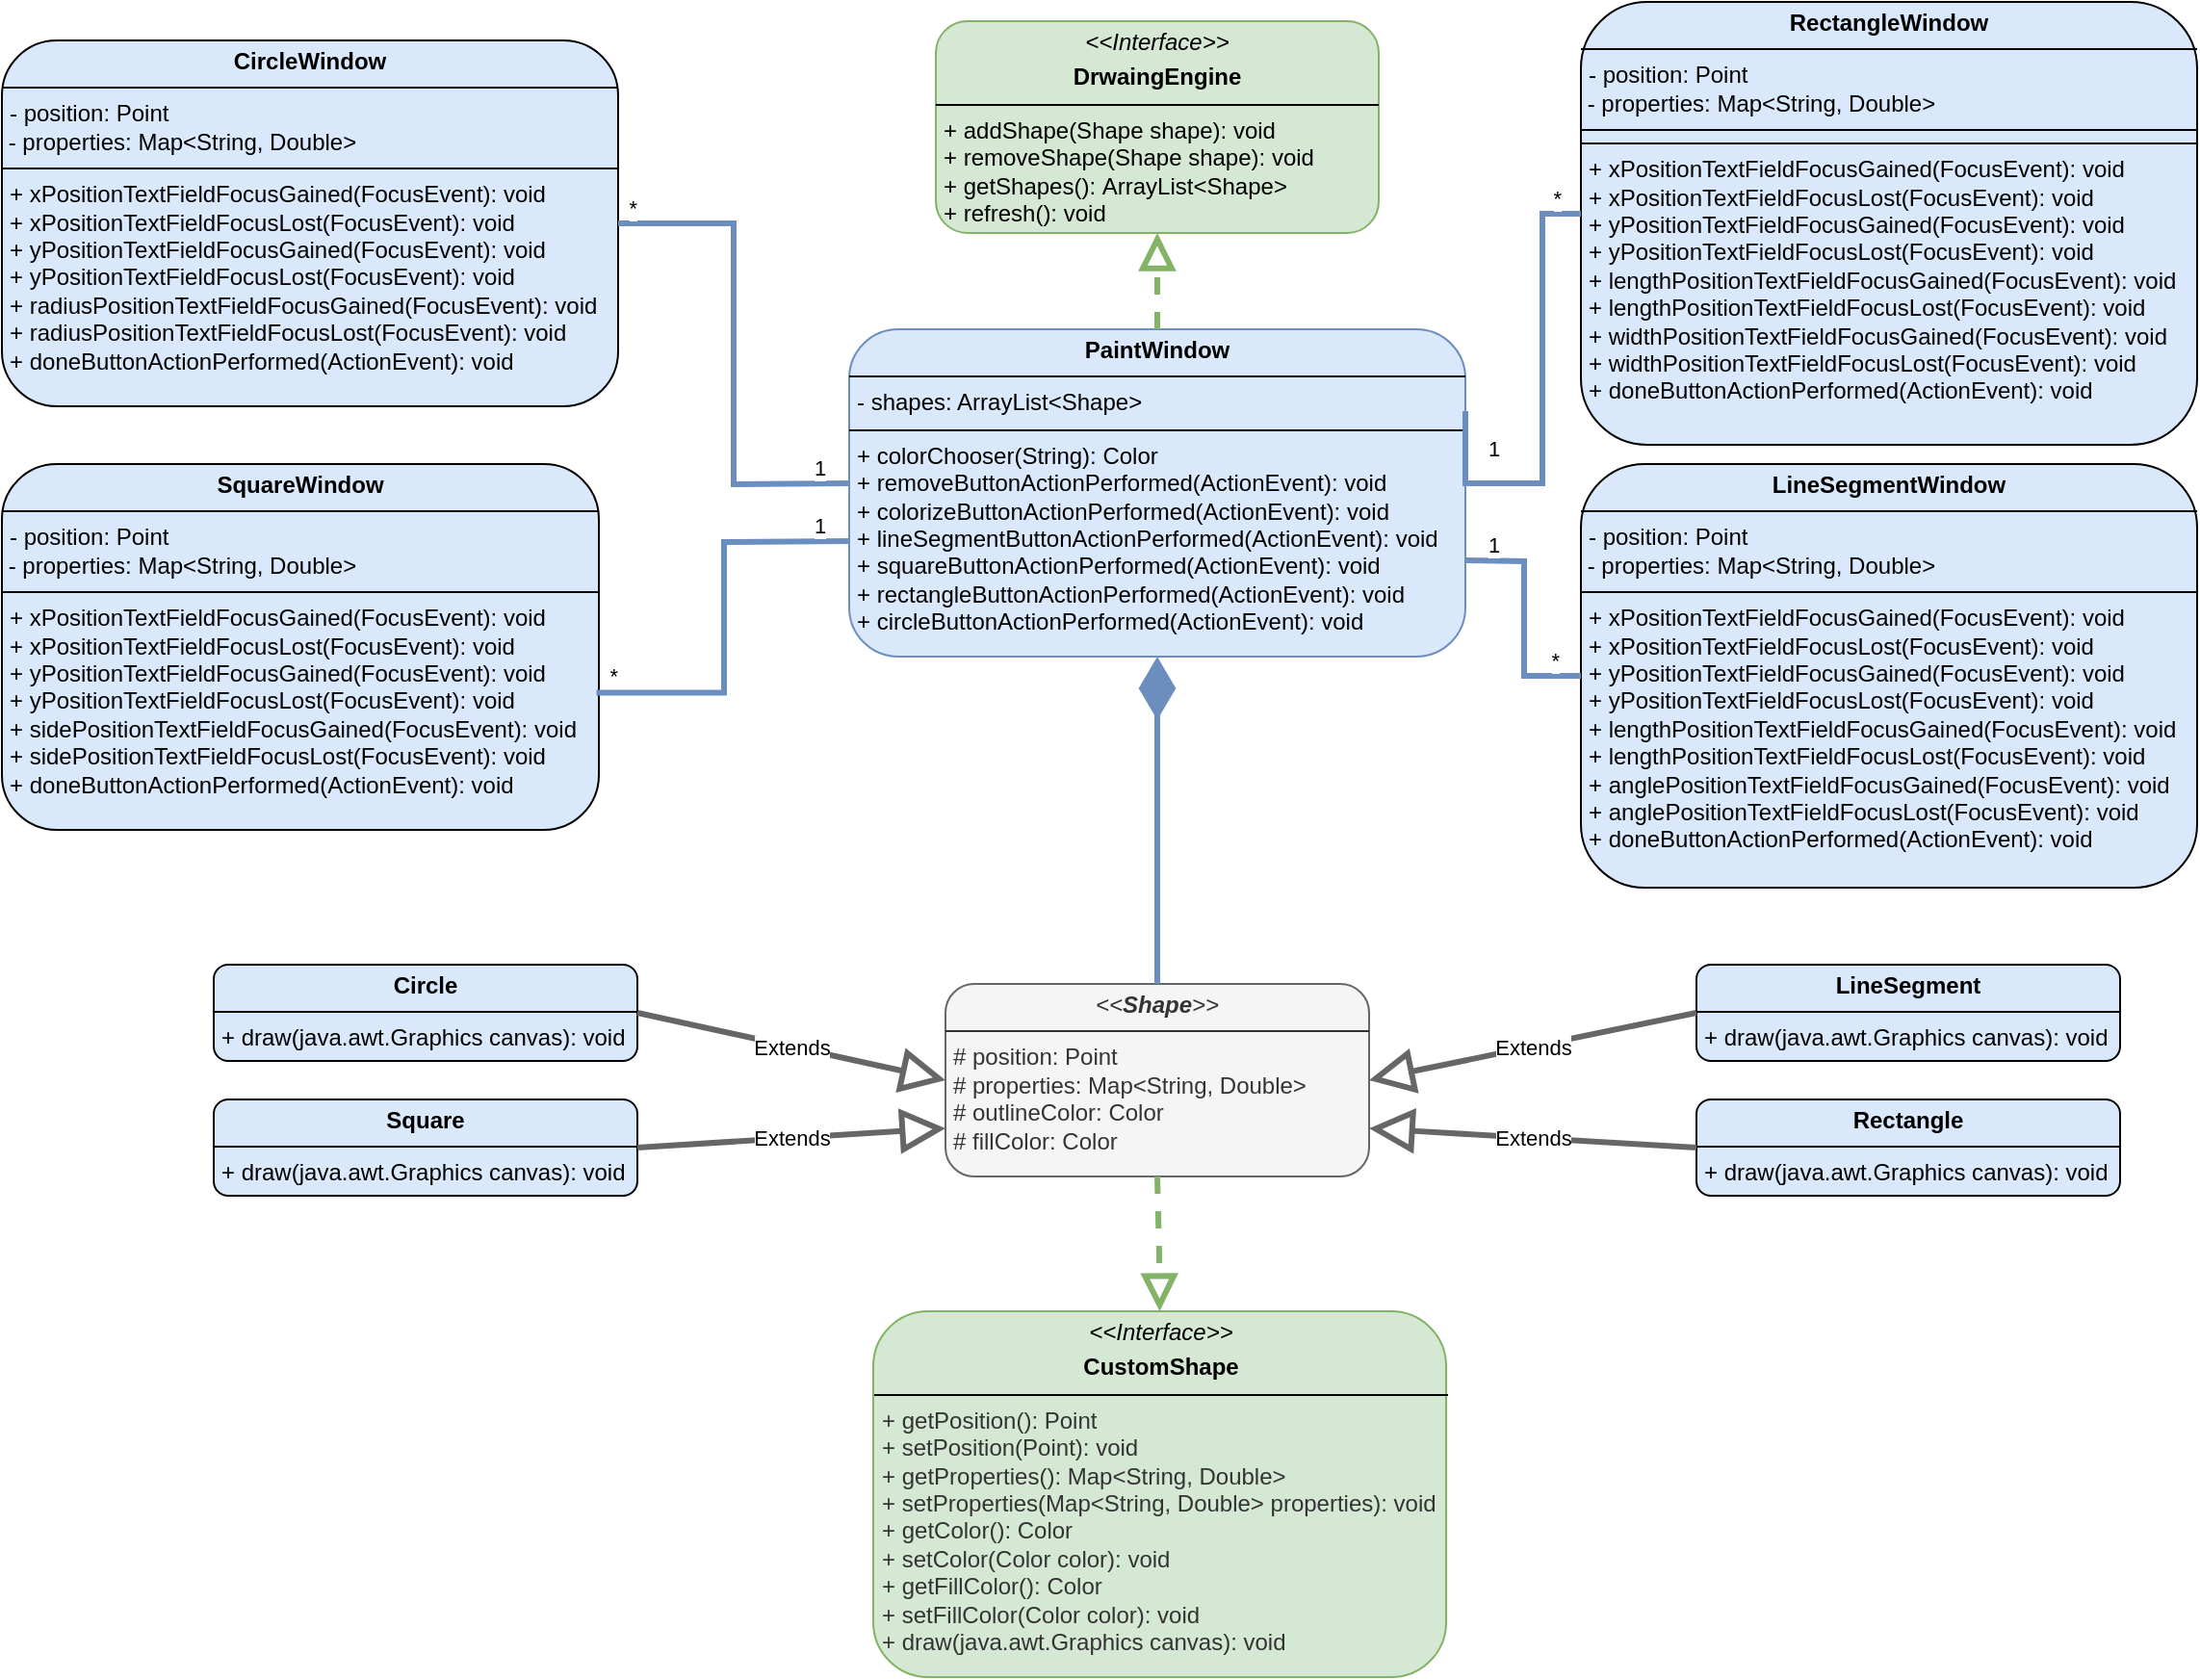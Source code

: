 <mxfile version="24.8.4">
  <diagram name="Page-1" id="9iZ3SXlNNRDpOcdkEF7I">
    <mxGraphModel dx="2107" dy="3969" grid="1" gridSize="10" guides="1" tooltips="1" connect="1" arrows="1" fold="1" page="1" pageScale="1" pageWidth="850" pageHeight="1100" math="0" shadow="0">
      <root>
        <mxCell id="0" />
        <mxCell id="1" parent="0" />
        <mxCell id="r4TtCCO1qMHGQnfLf3UD-1" value="&lt;p style=&quot;margin:0px;margin-top:4px;text-align:center;&quot;&gt;&lt;b&gt;LineSegment&lt;/b&gt;&lt;/p&gt;&lt;hr size=&quot;1&quot; style=&quot;border-style:solid;&quot;&gt;&lt;p style=&quot;margin:0px;margin-left:4px;&quot;&gt;&lt;/p&gt;&lt;p style=&quot;margin:0px;margin-left:4px;&quot;&gt;+ draw(java.awt.Graphics c&lt;span style=&quot;background-color: initial;&quot;&gt;anvas): void&lt;/span&gt;&lt;/p&gt;" style="verticalAlign=top;align=left;overflow=fill;html=1;whiteSpace=wrap;rounded=1;fillColor=#dae8fc;strokeColor=default;gradientColor=none;" parent="1" vertex="1">
          <mxGeometry x="720" y="-1830" width="220" height="50" as="geometry" />
        </mxCell>
        <mxCell id="r4TtCCO1qMHGQnfLf3UD-3" value="&lt;p style=&quot;margin:0px;margin-top:4px;text-align:center;&quot;&gt;&lt;i&gt;&amp;lt;&amp;lt;Interface&lt;/i&gt;&lt;i&gt;&amp;gt;&amp;gt;&lt;/i&gt;&lt;/p&gt;&lt;p style=&quot;margin:0px;margin-top:4px;text-align:center;&quot;&gt;&lt;b&gt;DrwaingEngine&lt;/b&gt;&lt;i&gt;&lt;/i&gt;&lt;/p&gt;&lt;hr size=&quot;1&quot; style=&quot;border-style:solid;&quot;&gt;&lt;p style=&quot;margin:0px;margin-left:4px;&quot;&gt;+ addShape(Shape shape): void&lt;br&gt;+ removeShape(Shape shape): void&lt;/p&gt;&lt;p style=&quot;margin:0px;margin-left:4px;&quot;&gt;+ getShapes():&amp;nbsp;&lt;span style=&quot;background-color: initial;&quot;&gt;ArrayList&amp;lt;Shape&amp;gt;&lt;/span&gt;&lt;/p&gt;&lt;p style=&quot;margin:0px;margin-left:4px;&quot;&gt;+ refresh(&lt;span style=&quot;background-color: initial;&quot;&gt;): void&lt;/span&gt;&lt;/p&gt;" style="verticalAlign=top;align=left;overflow=fill;html=1;whiteSpace=wrap;rounded=1;glass=0;shadow=0;fillColor=#d5e8d4;strokeColor=#82b366;fillStyle=auto;" parent="1" vertex="1">
          <mxGeometry x="325" y="-2320" width="230" height="110" as="geometry" />
        </mxCell>
        <mxCell id="r4TtCCO1qMHGQnfLf3UD-7" value="&lt;p style=&quot;margin:0px;margin-top:4px;text-align:center;&quot;&gt;&lt;b&gt;Rectangle&lt;/b&gt;&lt;/p&gt;&lt;hr size=&quot;1&quot; style=&quot;border-style:solid;&quot;&gt;&lt;p style=&quot;margin:0px;margin-left:4px;&quot;&gt;+ draw(java.awt.Graphics c&lt;span style=&quot;background-color: initial;&quot;&gt;anvas): void&lt;/span&gt;&lt;/p&gt;&lt;p style=&quot;margin:0px;margin-left:4px;&quot;&gt;&lt;br&gt;&lt;/p&gt;" style="verticalAlign=top;align=left;overflow=fill;html=1;whiteSpace=wrap;rounded=1;fillColor=#dae8fc;strokeColor=default;gradientColor=none;" parent="1" vertex="1">
          <mxGeometry x="720" y="-1760" width="220" height="50" as="geometry" />
        </mxCell>
        <mxCell id="r4TtCCO1qMHGQnfLf3UD-8" value="&lt;p style=&quot;margin:0px;margin-top:4px;text-align:center;&quot;&gt;&lt;b&gt;Square&lt;/b&gt;&lt;/p&gt;&lt;hr size=&quot;1&quot; style=&quot;border-style:solid;&quot;&gt;&lt;p style=&quot;margin:0px;margin-left:4px;&quot;&gt;&lt;/p&gt;&lt;p style=&quot;margin:0px;margin-left:4px;&quot;&gt;+ draw(java.awt.Graphics c&lt;span style=&quot;background-color: initial;&quot;&gt;anvas): void&lt;/span&gt;&lt;/p&gt;" style="verticalAlign=top;align=left;overflow=fill;html=1;whiteSpace=wrap;rounded=1;fillColor=#dae8fc;strokeColor=default;gradientColor=none;" parent="1" vertex="1">
          <mxGeometry x="-50" y="-1760" width="220" height="50" as="geometry" />
        </mxCell>
        <mxCell id="r4TtCCO1qMHGQnfLf3UD-9" value="&lt;p style=&quot;margin:0px;margin-top:4px;text-align:center;&quot;&gt;&lt;b&gt;Circle&lt;/b&gt;&lt;/p&gt;&lt;hr size=&quot;1&quot; style=&quot;border-style:solid;&quot;&gt;&lt;p style=&quot;margin:0px;margin-left:4px;&quot;&gt;+ draw(java.awt.Graphics c&lt;span style=&quot;background-color: initial;&quot;&gt;anvas): void&lt;/span&gt;&lt;/p&gt;" style="verticalAlign=top;align=left;overflow=fill;html=1;whiteSpace=wrap;rounded=1;fillColor=#dae8fc;strokeColor=default;gradientColor=none;" parent="1" vertex="1">
          <mxGeometry x="-50" y="-1830" width="220" height="50" as="geometry" />
        </mxCell>
        <mxCell id="r4TtCCO1qMHGQnfLf3UD-10" value="&lt;p style=&quot;margin:0px;margin-top:4px;text-align:center;&quot;&gt;&lt;i&gt;&amp;lt;&amp;lt;&lt;/i&gt;&lt;i&gt;&lt;b&gt;Shape&lt;/b&gt;&lt;/i&gt;&lt;i&gt;&amp;gt;&amp;gt;&lt;/i&gt;&lt;br&gt;&lt;/p&gt;&lt;hr size=&quot;1&quot; style=&quot;border-style:solid;&quot;&gt;&lt;p style=&quot;margin: 0px 0px 0px 4px;&quot;&gt;# position: Point&lt;br&gt;# properties: Map&amp;lt;String, Double&amp;gt;&lt;/p&gt;&lt;p style=&quot;margin: 0px 0px 0px 4px;&quot;&gt;# outlineColor: Color&lt;/p&gt;&lt;p style=&quot;margin: 0px 0px 0px 4px;&quot;&gt;# fillColor: Color&lt;/p&gt;" style="verticalAlign=top;align=left;overflow=fill;html=1;whiteSpace=wrap;rounded=1;fillColor=#f5f5f5;strokeColor=#666666;fontColor=#333333;" parent="1" vertex="1">
          <mxGeometry x="330" y="-1820" width="220" height="100" as="geometry" />
        </mxCell>
        <mxCell id="r4TtCCO1qMHGQnfLf3UD-20" value="Extends" style="endArrow=block;endSize=16;endFill=0;html=1;rounded=0;exitX=1;exitY=0.5;exitDx=0;exitDy=0;entryX=0;entryY=0.5;entryDx=0;entryDy=0;fillColor=#f5f5f5;strokeColor=#666666;curved=0;strokeWidth=3;" parent="1" source="r4TtCCO1qMHGQnfLf3UD-9" target="r4TtCCO1qMHGQnfLf3UD-10" edge="1">
          <mxGeometry width="160" relative="1" as="geometry">
            <mxPoint x="140" y="-1551" as="sourcePoint" />
            <mxPoint x="300" y="-1551" as="targetPoint" />
          </mxGeometry>
        </mxCell>
        <mxCell id="r4TtCCO1qMHGQnfLf3UD-21" value="Extends" style="endArrow=block;endSize=16;endFill=0;html=1;rounded=0;exitX=0;exitY=0.5;exitDx=0;exitDy=0;entryX=1;entryY=0.5;entryDx=0;entryDy=0;fillColor=#f5f5f5;strokeColor=#666666;curved=0;strokeWidth=3;" parent="1" source="r4TtCCO1qMHGQnfLf3UD-1" target="r4TtCCO1qMHGQnfLf3UD-10" edge="1">
          <mxGeometry width="160" relative="1" as="geometry">
            <mxPoint x="600" y="-1540" as="sourcePoint" />
            <mxPoint x="760" y="-1540" as="targetPoint" />
          </mxGeometry>
        </mxCell>
        <mxCell id="r4TtCCO1qMHGQnfLf3UD-22" value="Extends" style="endArrow=block;endSize=16;endFill=0;html=1;rounded=0;exitX=0;exitY=0.5;exitDx=0;exitDy=0;entryX=1;entryY=0.75;entryDx=0;entryDy=0;fillColor=#f5f5f5;strokeColor=#666666;curved=0;strokeWidth=3;" parent="1" source="r4TtCCO1qMHGQnfLf3UD-7" target="r4TtCCO1qMHGQnfLf3UD-10" edge="1">
          <mxGeometry width="160" relative="1" as="geometry">
            <mxPoint x="470" y="-1530" as="sourcePoint" />
            <mxPoint x="630" y="-1530" as="targetPoint" />
          </mxGeometry>
        </mxCell>
        <mxCell id="r4TtCCO1qMHGQnfLf3UD-23" value="Extends" style="endArrow=block;endSize=16;endFill=0;html=1;rounded=0;exitX=1;exitY=0.5;exitDx=0;exitDy=0;entryX=0;entryY=0.75;entryDx=0;entryDy=0;fillColor=#f5f5f5;strokeColor=#666666;curved=0;strokeWidth=3;" parent="1" source="r4TtCCO1qMHGQnfLf3UD-8" target="r4TtCCO1qMHGQnfLf3UD-10" edge="1">
          <mxGeometry width="160" relative="1" as="geometry">
            <mxPoint x="310" y="-1540" as="sourcePoint" />
            <mxPoint x="470" y="-1540" as="targetPoint" />
          </mxGeometry>
        </mxCell>
        <mxCell id="r4TtCCO1qMHGQnfLf3UD-29" value="" style="endArrow=diamondThin;endFill=1;endSize=24;html=1;rounded=0;exitX=0.5;exitY=0;exitDx=0;exitDy=0;fillColor=#dae8fc;strokeColor=#6c8ebf;strokeWidth=3;" parent="1" source="r4TtCCO1qMHGQnfLf3UD-10" edge="1">
          <mxGeometry width="160" relative="1" as="geometry">
            <mxPoint x="250" y="-1960" as="sourcePoint" />
            <mxPoint x="440" y="-1990" as="targetPoint" />
          </mxGeometry>
        </mxCell>
        <mxCell id="r4TtCCO1qMHGQnfLf3UD-34" value="&lt;p style=&quot;margin:0px;margin-top:4px;text-align:center;&quot;&gt;&lt;b&gt;CircleWindow&lt;/b&gt;&lt;/p&gt;&lt;hr size=&quot;1&quot; style=&quot;border-style:solid;&quot;&gt;&lt;p style=&quot;margin:0px;margin-left:4px;&quot;&gt;- position: Point&lt;/p&gt;&lt;div&gt;&lt;span style=&quot;background-color: initial;&quot;&gt;&amp;nbsp;- properties: Map&amp;lt;String, Double&amp;gt;&lt;/span&gt;&lt;/div&gt;&lt;hr size=&quot;1&quot; style=&quot;border-style:solid;&quot;&gt;&lt;p style=&quot;margin:0px;margin-left:4px;&quot;&gt;+ xPositionTextFieldFocusGained(&lt;span style=&quot;background-color: initial;&quot;&gt;FocusEvent&lt;/span&gt;&lt;span style=&quot;background-color: initial;&quot;&gt;): void&lt;/span&gt;&lt;/p&gt;&lt;p style=&quot;margin:0px;margin-left:4px;&quot;&gt;+ xPositionTextFieldFocusLost(&lt;span style=&quot;background-color: initial;&quot;&gt;FocusEvent&lt;/span&gt;&lt;span style=&quot;background-color: initial;&quot;&gt;): void&lt;/span&gt;&lt;span style=&quot;background-color: initial;&quot;&gt;&lt;/span&gt;&lt;/p&gt;&lt;p style=&quot;margin:0px;margin-left:4px;&quot;&gt;+ yPositionTextFieldFocusGained(&lt;span style=&quot;background-color: initial;&quot;&gt;FocusEvent&lt;/span&gt;&lt;span style=&quot;background-color: initial;&quot;&gt;): void&lt;/span&gt;&lt;span style=&quot;background-color: initial;&quot;&gt;&lt;/span&gt;&lt;/p&gt;&lt;p style=&quot;margin:0px;margin-left:4px;&quot;&gt;+ yPositionTextFieldFocusLost(&lt;span style=&quot;background-color: initial;&quot;&gt;FocusEvent&lt;/span&gt;&lt;span style=&quot;background-color: initial;&quot;&gt;): void&lt;/span&gt;&lt;span style=&quot;background-color: initial;&quot;&gt;&lt;/span&gt;&lt;/p&gt;&lt;p style=&quot;margin:0px;margin-left:4px;&quot;&gt;+ radiusPositionTextFieldFocusGained(&lt;span style=&quot;background-color: initial;&quot;&gt;FocusEvent&lt;/span&gt;&lt;span style=&quot;background-color: initial;&quot;&gt;): void&lt;/span&gt;&lt;span style=&quot;background-color: initial;&quot;&gt;&lt;/span&gt;&lt;/p&gt;&lt;p style=&quot;margin:0px;margin-left:4px;&quot;&gt;+ radiusPositionTextFieldFocusLost(&lt;span style=&quot;background-color: initial;&quot;&gt;FocusEvent&lt;/span&gt;&lt;span style=&quot;background-color: initial;&quot;&gt;): void&lt;/span&gt;&lt;span style=&quot;background-color: initial;&quot;&gt;&lt;/span&gt;&lt;/p&gt;&lt;p style=&quot;margin:0px;margin-left:4px;&quot;&gt;+ doneButtonActionPerformed(ActionEvent): void&lt;span style=&quot;background-color: initial;&quot;&gt;&lt;/span&gt;&lt;/p&gt;" style="verticalAlign=top;align=left;overflow=fill;html=1;whiteSpace=wrap;rounded=1;fillColor=#dae8fc;strokeColor=default;" parent="1" vertex="1">
          <mxGeometry x="-160" y="-2310" width="320" height="190" as="geometry" />
        </mxCell>
        <mxCell id="r4TtCCO1qMHGQnfLf3UD-35" value="&lt;p style=&quot;margin:0px;margin-top:4px;text-align:center;&quot;&gt;&lt;b&gt;SquareWindow&lt;/b&gt;&lt;/p&gt;&lt;hr size=&quot;1&quot; style=&quot;border-style:solid;&quot;&gt;&lt;p style=&quot;margin: 0px 0px 0px 4px;&quot;&gt;- position: Point&lt;/p&gt;&lt;div&gt;&lt;span style=&quot;background-color: initial;&quot;&gt;&amp;nbsp;- properties: Map&amp;lt;String, Double&amp;gt;&lt;/span&gt;&lt;/div&gt;&lt;hr style=&quot;border-style: solid;&quot; size=&quot;1&quot;&gt;&lt;p style=&quot;margin: 0px 0px 0px 4px;&quot;&gt;+ xPositionTextFieldFocusGained(&lt;span style=&quot;background-color: initial;&quot;&gt;FocusEvent&lt;/span&gt;&lt;span style=&quot;background-color: initial;&quot;&gt;): void&lt;/span&gt;&lt;/p&gt;&lt;p style=&quot;margin: 0px 0px 0px 4px;&quot;&gt;+ xPositionTextFieldFocusLost(&lt;span style=&quot;background-color: initial;&quot;&gt;FocusEvent&lt;/span&gt;&lt;span style=&quot;background-color: initial;&quot;&gt;): void&lt;/span&gt;&lt;span style=&quot;background-color: initial;&quot;&gt;&lt;/span&gt;&lt;/p&gt;&lt;p style=&quot;margin: 0px 0px 0px 4px;&quot;&gt;+ yPositionTextFieldFocusGained(&lt;span style=&quot;background-color: initial;&quot;&gt;FocusEvent&lt;/span&gt;&lt;span style=&quot;background-color: initial;&quot;&gt;): void&lt;/span&gt;&lt;span style=&quot;background-color: initial;&quot;&gt;&lt;/span&gt;&lt;/p&gt;&lt;p style=&quot;margin: 0px 0px 0px 4px;&quot;&gt;+ yPositionTextFieldFocusLost(&lt;span style=&quot;background-color: initial;&quot;&gt;FocusEvent&lt;/span&gt;&lt;span style=&quot;background-color: initial;&quot;&gt;): void&lt;/span&gt;&lt;span style=&quot;background-color: initial;&quot;&gt;&lt;/span&gt;&lt;/p&gt;&lt;p style=&quot;margin: 0px 0px 0px 4px;&quot;&gt;+ sidePositionTextFieldFocusGained(&lt;span style=&quot;background-color: initial;&quot;&gt;FocusEvent&lt;/span&gt;&lt;span style=&quot;background-color: initial;&quot;&gt;): void&lt;/span&gt;&lt;span style=&quot;background-color: initial;&quot;&gt;&lt;/span&gt;&lt;/p&gt;&lt;p style=&quot;margin: 0px 0px 0px 4px;&quot;&gt;+ sidePositionTextFieldFocusLost(&lt;span style=&quot;background-color: initial;&quot;&gt;FocusEvent&lt;/span&gt;&lt;span style=&quot;background-color: initial;&quot;&gt;): void&lt;/span&gt;&lt;/p&gt;&lt;p style=&quot;margin: 0px 0px 0px 4px;&quot;&gt;&lt;span style=&quot;background-color: initial;&quot;&gt;+ doneButtonActionPerformed(ActionEvent): void&lt;/span&gt;&lt;/p&gt;" style="verticalAlign=top;align=left;overflow=fill;html=1;whiteSpace=wrap;rounded=1;fillColor=#dae8fc;strokeColor=default;" parent="1" vertex="1">
          <mxGeometry x="-160" y="-2090" width="310" height="190" as="geometry" />
        </mxCell>
        <mxCell id="r4TtCCO1qMHGQnfLf3UD-37" value="&lt;p style=&quot;margin:0px;margin-top:4px;text-align:center;&quot;&gt;&lt;b&gt;RectangleWindow&lt;/b&gt;&lt;/p&gt;&lt;hr size=&quot;1&quot; style=&quot;border-style:solid;&quot;&gt;&lt;p style=&quot;margin: 0px 0px 0px 4px;&quot;&gt;- position: Point&lt;/p&gt;&lt;div&gt;&lt;span style=&quot;background-color: initial;&quot;&gt;&amp;nbsp;- properties: Map&amp;lt;String, Double&amp;gt;&lt;/span&gt;&lt;/div&gt;&lt;hr size=&quot;1&quot; style=&quot;border-style:solid;&quot;&gt;&lt;hr style=&quot;border-style: solid;&quot; size=&quot;1&quot;&gt;&lt;p style=&quot;margin: 0px 0px 0px 4px;&quot;&gt;+ xPositionTextFieldFocusGained(&lt;span style=&quot;background-color: initial;&quot;&gt;FocusEvent&lt;/span&gt;&lt;span style=&quot;background-color: initial;&quot;&gt;): void&lt;/span&gt;&lt;/p&gt;&lt;p style=&quot;margin: 0px 0px 0px 4px;&quot;&gt;+ xPositionTextFieldFocusLost(&lt;span style=&quot;background-color: initial;&quot;&gt;FocusEvent&lt;/span&gt;&lt;span style=&quot;background-color: initial;&quot;&gt;): void&lt;/span&gt;&lt;span style=&quot;background-color: initial;&quot;&gt;&lt;/span&gt;&lt;/p&gt;&lt;p style=&quot;margin: 0px 0px 0px 4px;&quot;&gt;+ yPositionTextFieldFocusGained(&lt;span style=&quot;background-color: initial;&quot;&gt;FocusEvent&lt;/span&gt;&lt;span style=&quot;background-color: initial;&quot;&gt;): void&lt;/span&gt;&lt;span style=&quot;background-color: initial;&quot;&gt;&lt;/span&gt;&lt;/p&gt;&lt;p style=&quot;margin: 0px 0px 0px 4px;&quot;&gt;+ yPositionTextFieldFocusLost(&lt;span style=&quot;background-color: initial;&quot;&gt;FocusEvent&lt;/span&gt;&lt;span style=&quot;background-color: initial;&quot;&gt;): void&lt;/span&gt;&lt;span style=&quot;background-color: initial;&quot;&gt;&lt;/span&gt;&lt;/p&gt;&lt;p style=&quot;margin: 0px 0px 0px 4px;&quot;&gt;+ lengthPositionTextFieldFocusGained(&lt;span style=&quot;background-color: initial;&quot;&gt;FocusEvent&lt;/span&gt;&lt;span style=&quot;background-color: initial;&quot;&gt;): void&lt;/span&gt;&lt;span style=&quot;background-color: initial;&quot;&gt;&lt;/span&gt;&lt;/p&gt;&lt;p style=&quot;margin: 0px 0px 0px 4px;&quot;&gt;+ lengthPositionTextFieldFocusLost(&lt;span style=&quot;background-color: initial;&quot;&gt;FocusEvent&lt;/span&gt;&lt;span style=&quot;background-color: initial;&quot;&gt;): void&lt;/span&gt;&lt;/p&gt;&lt;p style=&quot;margin: 0px 0px 0px 4px;&quot;&gt;+ widthPositionTextFieldFocusGained(&lt;span style=&quot;background-color: initial;&quot;&gt;FocusEvent&lt;/span&gt;&lt;span style=&quot;background-color: initial;&quot;&gt;): void&lt;/span&gt;&lt;span style=&quot;background-color: initial;&quot;&gt;&lt;/span&gt;&lt;/p&gt;&lt;p style=&quot;margin: 0px 0px 0px 4px;&quot;&gt;+ widthPositionTextFieldFocusLost(&lt;span style=&quot;background-color: initial;&quot;&gt;FocusEvent&lt;/span&gt;&lt;span style=&quot;background-color: initial;&quot;&gt;): void&lt;/span&gt;&lt;/p&gt;&lt;p style=&quot;margin: 0px 0px 0px 4px;&quot;&gt;+ doneButtonActionPerformed(ActionEvent): void&lt;/p&gt;" style="verticalAlign=top;align=left;overflow=fill;html=1;whiteSpace=wrap;rounded=1;fillColor=#dae8fc;strokeColor=default;" parent="1" vertex="1">
          <mxGeometry x="660" y="-2330" width="320" height="230" as="geometry" />
        </mxCell>
        <mxCell id="r4TtCCO1qMHGQnfLf3UD-38" value="&lt;p style=&quot;margin:0px;margin-top:4px;text-align:center;&quot;&gt;&lt;b&gt;LineSegmentWindow&lt;/b&gt;&lt;/p&gt;&lt;hr size=&quot;1&quot; style=&quot;border-style:solid;&quot;&gt;&lt;p style=&quot;margin: 0px 0px 0px 4px;&quot;&gt;- position: Point&lt;/p&gt;&lt;div&gt;&lt;span style=&quot;background-color: initial;&quot;&gt;&amp;nbsp;- properties: Map&amp;lt;String, Double&amp;gt;&lt;/span&gt;&lt;/div&gt;&lt;hr style=&quot;border-style: solid;&quot; size=&quot;1&quot;&gt;&lt;p style=&quot;margin: 0px 0px 0px 4px;&quot;&gt;+ xPositionTextFieldFocusGained(&lt;span style=&quot;background-color: initial;&quot;&gt;FocusEvent&lt;/span&gt;&lt;span style=&quot;background-color: initial;&quot;&gt;): void&lt;/span&gt;&lt;/p&gt;&lt;p style=&quot;margin: 0px 0px 0px 4px;&quot;&gt;+ xPositionTextFieldFocusLost(&lt;span style=&quot;background-color: initial;&quot;&gt;FocusEvent&lt;/span&gt;&lt;span style=&quot;background-color: initial;&quot;&gt;): void&lt;/span&gt;&lt;span style=&quot;background-color: initial;&quot;&gt;&lt;/span&gt;&lt;/p&gt;&lt;p style=&quot;margin: 0px 0px 0px 4px;&quot;&gt;+ yPositionTextFieldFocusGained(&lt;span style=&quot;background-color: initial;&quot;&gt;FocusEvent&lt;/span&gt;&lt;span style=&quot;background-color: initial;&quot;&gt;): void&lt;/span&gt;&lt;span style=&quot;background-color: initial;&quot;&gt;&lt;/span&gt;&lt;/p&gt;&lt;p style=&quot;margin: 0px 0px 0px 4px;&quot;&gt;+ yPositionTextFieldFocusLost(&lt;span style=&quot;background-color: initial;&quot;&gt;FocusEvent&lt;/span&gt;&lt;span style=&quot;background-color: initial;&quot;&gt;): void&lt;/span&gt;&lt;span style=&quot;background-color: initial;&quot;&gt;&lt;/span&gt;&lt;/p&gt;&lt;p style=&quot;margin: 0px 0px 0px 4px;&quot;&gt;+ lengthPositionTextFieldFocusGained(&lt;span style=&quot;background-color: initial;&quot;&gt;FocusEvent&lt;/span&gt;&lt;span style=&quot;background-color: initial;&quot;&gt;): void&lt;/span&gt;&lt;span style=&quot;background-color: initial;&quot;&gt;&lt;/span&gt;&lt;/p&gt;&lt;p style=&quot;margin: 0px 0px 0px 4px;&quot;&gt;+ lengthPositionTextFieldFocusLost(&lt;span style=&quot;background-color: initial;&quot;&gt;FocusEvent&lt;/span&gt;&lt;span style=&quot;background-color: initial;&quot;&gt;): void&lt;/span&gt;&lt;/p&gt;&lt;p style=&quot;margin: 0px 0px 0px 4px;&quot;&gt;+ anglePositionTextFieldFocusGained(&lt;span style=&quot;background-color: initial;&quot;&gt;FocusEvent&lt;/span&gt;&lt;span style=&quot;background-color: initial;&quot;&gt;): void&lt;/span&gt;&lt;span style=&quot;background-color: initial;&quot;&gt;&lt;/span&gt;&lt;/p&gt;&lt;p style=&quot;margin: 0px 0px 0px 4px;&quot;&gt;+ anglePositionTextFieldFocusLost(&lt;span style=&quot;background-color: initial;&quot;&gt;FocusEvent&lt;/span&gt;&lt;span style=&quot;background-color: initial;&quot;&gt;): void&lt;/span&gt;&lt;/p&gt;&lt;p style=&quot;margin: 0px 0px 0px 4px;&quot;&gt;+ doneButtonActionPerformed(ActionEvent): void&lt;span style=&quot;background-color: initial;&quot;&gt;&lt;/span&gt;&lt;/p&gt;" style="verticalAlign=top;align=left;overflow=fill;html=1;whiteSpace=wrap;rounded=1;fillColor=#dae8fc;strokeColor=default;" parent="1" vertex="1">
          <mxGeometry x="660" y="-2090" width="320" height="220" as="geometry" />
        </mxCell>
        <mxCell id="r4TtCCO1qMHGQnfLf3UD-39" value="&lt;p style=&quot;margin:0px;margin-top:4px;text-align:center;&quot;&gt;&lt;b&gt;PaintWindow&lt;/b&gt;&lt;/p&gt;&lt;hr size=&quot;1&quot; style=&quot;border-style:solid;&quot;&gt;&lt;p style=&quot;margin:0px;margin-left:4px;&quot;&gt;- shapes: ArrayList&amp;lt;Shape&amp;gt;&lt;/p&gt;&lt;hr size=&quot;1&quot; style=&quot;border-style:solid;&quot;&gt;&lt;p style=&quot;margin:0px;margin-left:4px;&quot;&gt;+ colorChooser(String): Color&lt;/p&gt;&lt;p style=&quot;margin:0px;margin-left:4px;&quot;&gt;+ removeButtonActionPerformed(ActionEvent): void&lt;/p&gt;&lt;p style=&quot;margin:0px;margin-left:4px;&quot;&gt;+ colorize&lt;span style=&quot;background-color: initial;&quot;&gt;Button&lt;/span&gt;&lt;span style=&quot;background-color: initial;&quot;&gt;ActionPerformed(ActionEvent): void&lt;/span&gt;&lt;/p&gt;&lt;p style=&quot;margin:0px;margin-left:4px;&quot;&gt;+ lineSegment&lt;span style=&quot;background-color: initial;&quot;&gt;Button&lt;/span&gt;&lt;span style=&quot;background-color: initial;&quot;&gt;ActionPerformed(ActionEvent): void&lt;/span&gt;&lt;/p&gt;&lt;p style=&quot;margin:0px;margin-left:4px;&quot;&gt;+ square&lt;span style=&quot;background-color: initial;&quot;&gt;Button&lt;/span&gt;&lt;span style=&quot;background-color: initial;&quot;&gt;ActionPerformed(ActionEvent): void&lt;/span&gt;&lt;/p&gt;&lt;p style=&quot;margin:0px;margin-left:4px;&quot;&gt;+ rectangle&lt;span style=&quot;background-color: initial;&quot;&gt;Button&lt;/span&gt;&lt;span style=&quot;background-color: initial;&quot;&gt;ActionPerformed(ActionEvent): void&lt;/span&gt;&lt;/p&gt;&lt;p style=&quot;margin:0px;margin-left:4px;&quot;&gt;+ circle&lt;span style=&quot;background-color: initial;&quot;&gt;Button&lt;/span&gt;&lt;span style=&quot;background-color: initial;&quot;&gt;ActionPerformed(ActionEvent): void&lt;/span&gt;&lt;/p&gt;" style="verticalAlign=top;align=left;overflow=fill;html=1;whiteSpace=wrap;rounded=1;fillColor=#dae8fc;strokeColor=#6c8ebf;" parent="1" vertex="1">
          <mxGeometry x="280" y="-2160" width="320" height="170" as="geometry" />
        </mxCell>
        <mxCell id="r4TtCCO1qMHGQnfLf3UD-40" value="" style="endArrow=block;dashed=1;endFill=0;endSize=12;html=1;rounded=0;entryX=0.5;entryY=1;entryDx=0;entryDy=0;fillColor=#d5e8d4;strokeColor=#82b366;strokeWidth=3;" parent="1" source="r4TtCCO1qMHGQnfLf3UD-39" target="r4TtCCO1qMHGQnfLf3UD-3" edge="1">
          <mxGeometry width="160" relative="1" as="geometry">
            <mxPoint x="440" y="-2310" as="sourcePoint" />
            <mxPoint x="440" y="-2220" as="targetPoint" />
          </mxGeometry>
        </mxCell>
        <mxCell id="r4TtCCO1qMHGQnfLf3UD-45" value="" style="endArrow=none;html=1;edgeStyle=orthogonalEdgeStyle;rounded=0;exitX=1;exitY=0.25;exitDx=0;exitDy=0;fillColor=#dae8fc;strokeColor=#6c8ebf;strokeWidth=3;" parent="1" source="r4TtCCO1qMHGQnfLf3UD-39" edge="1">
          <mxGeometry relative="1" as="geometry">
            <mxPoint x="500" y="-2220" as="sourcePoint" />
            <mxPoint x="660" y="-2220" as="targetPoint" />
            <Array as="points">
              <mxPoint x="600" y="-2080" />
              <mxPoint x="640" y="-2080" />
              <mxPoint x="640" y="-2220" />
            </Array>
          </mxGeometry>
        </mxCell>
        <mxCell id="r4TtCCO1qMHGQnfLf3UD-46" value="1" style="edgeLabel;resizable=0;html=1;align=left;verticalAlign=bottom;" parent="r4TtCCO1qMHGQnfLf3UD-45" connectable="0" vertex="1">
          <mxGeometry x="-1" relative="1" as="geometry">
            <mxPoint x="10" y="28" as="offset" />
          </mxGeometry>
        </mxCell>
        <mxCell id="r4TtCCO1qMHGQnfLf3UD-47" value="*" style="edgeLabel;resizable=0;html=1;align=right;verticalAlign=bottom;" parent="r4TtCCO1qMHGQnfLf3UD-45" connectable="0" vertex="1">
          <mxGeometry x="1" relative="1" as="geometry">
            <mxPoint x="-10" as="offset" />
          </mxGeometry>
        </mxCell>
        <mxCell id="r4TtCCO1qMHGQnfLf3UD-48" value="" style="endArrow=none;html=1;edgeStyle=orthogonalEdgeStyle;rounded=0;entryX=0;entryY=0.5;entryDx=0;entryDy=0;fillColor=#dae8fc;strokeColor=#6c8ebf;strokeWidth=3;" parent="1" target="r4TtCCO1qMHGQnfLf3UD-38" edge="1">
          <mxGeometry relative="1" as="geometry">
            <mxPoint x="600" y="-2040" as="sourcePoint" />
            <mxPoint x="760" y="-2040" as="targetPoint" />
          </mxGeometry>
        </mxCell>
        <mxCell id="r4TtCCO1qMHGQnfLf3UD-49" value="1" style="edgeLabel;resizable=0;html=1;align=left;verticalAlign=bottom;" parent="r4TtCCO1qMHGQnfLf3UD-48" connectable="0" vertex="1">
          <mxGeometry x="-1" relative="1" as="geometry">
            <mxPoint x="10" as="offset" />
          </mxGeometry>
        </mxCell>
        <mxCell id="r4TtCCO1qMHGQnfLf3UD-50" value="*" style="edgeLabel;resizable=0;html=1;align=right;verticalAlign=bottom;" parent="r4TtCCO1qMHGQnfLf3UD-48" connectable="0" vertex="1">
          <mxGeometry x="1" relative="1" as="geometry">
            <mxPoint x="-10" as="offset" />
          </mxGeometry>
        </mxCell>
        <mxCell id="r4TtCCO1qMHGQnfLf3UD-51" value="" style="endArrow=none;html=1;edgeStyle=orthogonalEdgeStyle;rounded=0;entryX=1;entryY=0.5;entryDx=0;entryDy=0;fillColor=#dae8fc;strokeColor=#6c8ebf;strokeWidth=3;" parent="1" target="r4TtCCO1qMHGQnfLf3UD-34" edge="1">
          <mxGeometry relative="1" as="geometry">
            <mxPoint x="280" y="-2080" as="sourcePoint" />
            <mxPoint x="440" y="-2080" as="targetPoint" />
          </mxGeometry>
        </mxCell>
        <mxCell id="r4TtCCO1qMHGQnfLf3UD-52" value="1" style="edgeLabel;resizable=0;html=1;align=left;verticalAlign=bottom;" parent="r4TtCCO1qMHGQnfLf3UD-51" connectable="0" vertex="1">
          <mxGeometry x="-1" relative="1" as="geometry">
            <mxPoint x="-20" as="offset" />
          </mxGeometry>
        </mxCell>
        <mxCell id="r4TtCCO1qMHGQnfLf3UD-53" value="*" style="edgeLabel;resizable=0;html=1;align=right;verticalAlign=bottom;" parent="r4TtCCO1qMHGQnfLf3UD-51" connectable="0" vertex="1">
          <mxGeometry x="1" relative="1" as="geometry">
            <mxPoint x="10" as="offset" />
          </mxGeometry>
        </mxCell>
        <mxCell id="r4TtCCO1qMHGQnfLf3UD-59" value="" style="endArrow=none;html=1;edgeStyle=orthogonalEdgeStyle;rounded=0;entryX=0.996;entryY=0.625;entryDx=0;entryDy=0;entryPerimeter=0;fillColor=#dae8fc;strokeColor=#6c8ebf;strokeWidth=3;" parent="1" target="r4TtCCO1qMHGQnfLf3UD-35" edge="1">
          <mxGeometry relative="1" as="geometry">
            <mxPoint x="280" y="-2050" as="sourcePoint" />
            <mxPoint x="440" y="-2050" as="targetPoint" />
          </mxGeometry>
        </mxCell>
        <mxCell id="r4TtCCO1qMHGQnfLf3UD-60" value="1" style="edgeLabel;resizable=0;html=1;align=left;verticalAlign=bottom;" parent="r4TtCCO1qMHGQnfLf3UD-59" connectable="0" vertex="1">
          <mxGeometry x="-1" relative="1" as="geometry">
            <mxPoint x="-20" as="offset" />
          </mxGeometry>
        </mxCell>
        <mxCell id="r4TtCCO1qMHGQnfLf3UD-61" value="*" style="edgeLabel;resizable=0;html=1;align=right;verticalAlign=bottom;" parent="r4TtCCO1qMHGQnfLf3UD-59" connectable="0" vertex="1">
          <mxGeometry x="1" relative="1" as="geometry">
            <mxPoint x="12" as="offset" />
          </mxGeometry>
        </mxCell>
        <mxCell id="YQp9yZE1nYrJ_WseYYlz-4" value="&lt;p style=&quot;margin:0px;margin-top:4px;text-align:center;&quot;&gt;&lt;i&gt;&amp;lt;&amp;lt;Interface&lt;/i&gt;&lt;i&gt;&amp;gt;&amp;gt;&lt;/i&gt;&lt;/p&gt;&lt;p style=&quot;margin:0px;margin-top:4px;text-align:center;&quot;&gt;&lt;b&gt;CustomShape&lt;/b&gt;&lt;i&gt;&lt;/i&gt;&lt;/p&gt;&lt;hr size=&quot;1&quot; style=&quot;border-style:solid;&quot;&gt;&lt;p style=&quot;color: rgb(51, 51, 51); margin: 0px 0px 0px 4px;&quot;&gt;+ getPosition(): Point&lt;/p&gt;&lt;p style=&quot;color: rgb(51, 51, 51); margin: 0px 0px 0px 4px;&quot;&gt;+ setPosition(&lt;span style=&quot;background-color: initial;&quot;&gt;Point&lt;/span&gt;&lt;span style=&quot;background-color: initial;&quot;&gt;): void&lt;/span&gt;&lt;/p&gt;&lt;p style=&quot;color: rgb(51, 51, 51); margin: 0px 0px 0px 4px;&quot;&gt;+ getProperties(): Map&amp;lt;String, Double&amp;gt;&lt;/p&gt;&lt;p style=&quot;color: rgb(51, 51, 51); margin: 0px 0px 0px 4px;&quot;&gt;+ setProperties(Map&amp;lt;String, Double&amp;gt; properties): void&lt;/p&gt;&lt;p style=&quot;color: rgb(51, 51, 51); margin: 0px 0px 0px 4px;&quot;&gt;+ getColor(): Color&lt;/p&gt;&lt;p style=&quot;color: rgb(51, 51, 51); margin: 0px 0px 0px 4px;&quot;&gt;+ setColor(Color color): void&lt;/p&gt;&lt;p style=&quot;color: rgb(51, 51, 51); margin: 0px 0px 0px 4px;&quot;&gt;+ getFillColor(): Color&lt;/p&gt;&lt;p style=&quot;color: rgb(51, 51, 51); margin: 0px 0px 0px 4px;&quot;&gt;+ setFillColor(Color color): void&lt;/p&gt;&lt;p style=&quot;color: rgb(51, 51, 51); margin: 0px 0px 0px 4px;&quot;&gt;+ draw(java.awt.Graphics c&lt;span style=&quot;background-color: initial;&quot;&gt;anvas): void&lt;/span&gt;&lt;/p&gt;" style="verticalAlign=top;align=left;overflow=fill;html=1;whiteSpace=wrap;rounded=1;glass=0;shadow=0;fillColor=#d5e8d4;strokeColor=#82b366;fillStyle=auto;" vertex="1" parent="1">
          <mxGeometry x="292.5" y="-1650" width="297.5" height="190" as="geometry" />
        </mxCell>
        <mxCell id="YQp9yZE1nYrJ_WseYYlz-6" value="" style="endArrow=block;dashed=1;endFill=0;endSize=12;html=1;rounded=0;fillColor=#d5e8d4;strokeColor=#82b366;curved=0;strokeWidth=3;exitX=0.5;exitY=1;exitDx=0;exitDy=0;entryX=0.5;entryY=0;entryDx=0;entryDy=0;" edge="1" parent="1" source="r4TtCCO1qMHGQnfLf3UD-10" target="YQp9yZE1nYrJ_WseYYlz-4">
          <mxGeometry width="160" relative="1" as="geometry">
            <mxPoint x="165" y="-1800" as="sourcePoint" />
            <mxPoint x="165" y="-1710" as="targetPoint" />
            <Array as="points">
              <mxPoint x="441" y="-1680" />
            </Array>
          </mxGeometry>
        </mxCell>
      </root>
    </mxGraphModel>
  </diagram>
</mxfile>
